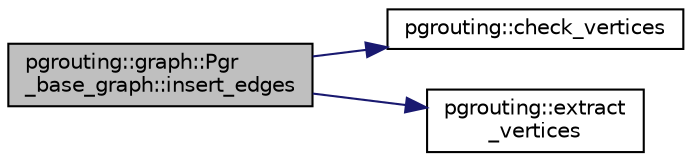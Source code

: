 digraph "pgrouting::graph::Pgr_base_graph::insert_edges"
{
  edge [fontname="Helvetica",fontsize="10",labelfontname="Helvetica",labelfontsize="10"];
  node [fontname="Helvetica",fontsize="10",shape=record];
  rankdir="LR";
  Node114 [label="pgrouting::graph::Pgr\l_base_graph::insert_edges",height=0.2,width=0.4,color="black", fillcolor="grey75", style="filled", fontcolor="black"];
  Node114 -> Node115 [color="midnightblue",fontsize="10",style="solid",fontname="Helvetica"];
  Node115 [label="pgrouting::check_vertices",height=0.2,width=0.4,color="black", fillcolor="white", style="filled",URL="$namespacepgrouting.html#ad2402e933265d52b372b92fd354aeca8"];
  Node114 -> Node116 [color="midnightblue",fontsize="10",style="solid",fontname="Helvetica"];
  Node116 [label="pgrouting::extract\l_vertices",height=0.2,width=0.4,color="black", fillcolor="white", style="filled",URL="$namespacepgrouting.html#a7f6c592f35e628f82429127580ed29fb"];
}
